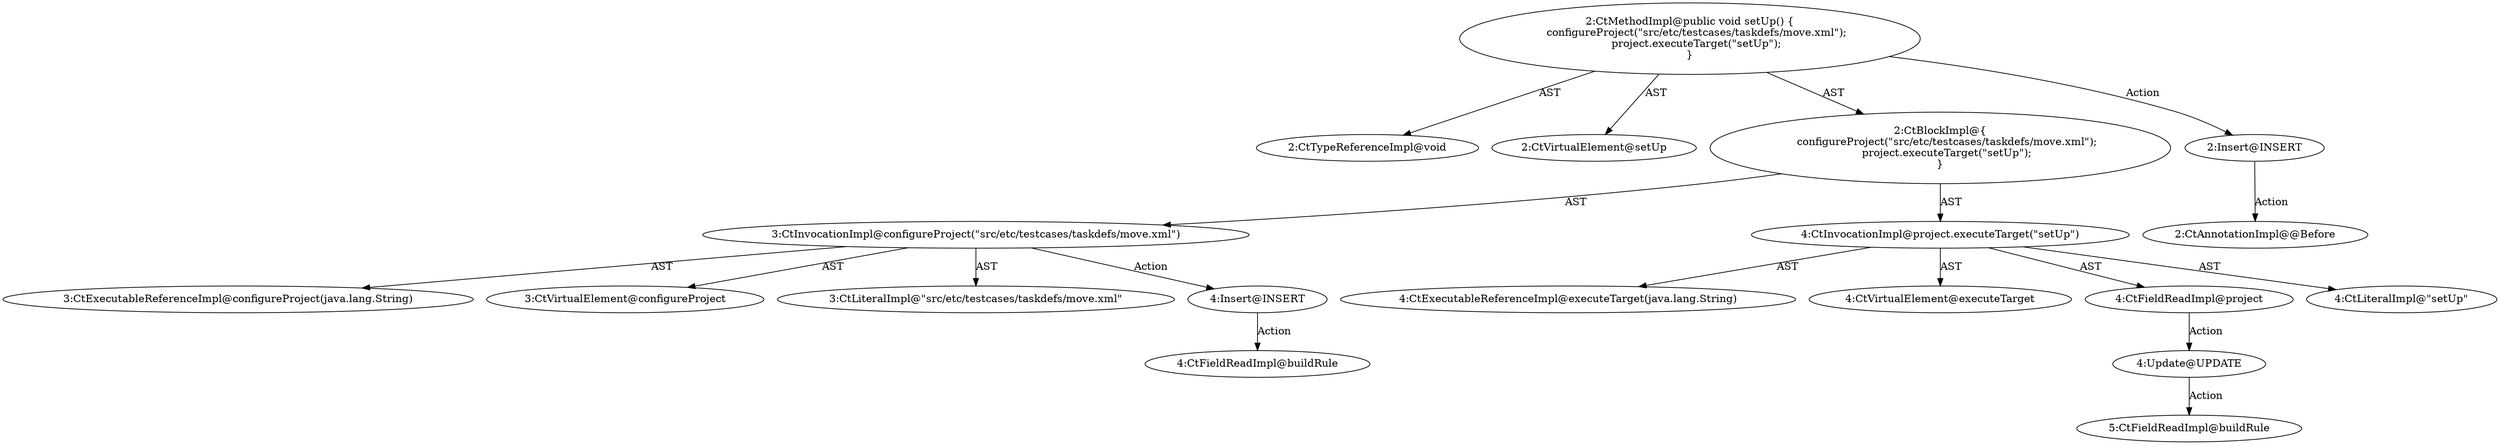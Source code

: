 digraph "setUp#?" {
0 [label="2:CtTypeReferenceImpl@void" shape=ellipse]
1 [label="2:CtVirtualElement@setUp" shape=ellipse]
2 [label="3:CtExecutableReferenceImpl@configureProject(java.lang.String)" shape=ellipse]
3 [label="3:CtVirtualElement@configureProject" shape=ellipse]
4 [label="3:CtLiteralImpl@\"src/etc/testcases/taskdefs/move.xml\"" shape=ellipse]
5 [label="3:CtInvocationImpl@configureProject(\"src/etc/testcases/taskdefs/move.xml\")" shape=ellipse]
6 [label="4:CtExecutableReferenceImpl@executeTarget(java.lang.String)" shape=ellipse]
7 [label="4:CtVirtualElement@executeTarget" shape=ellipse]
8 [label="4:CtFieldReadImpl@project" shape=ellipse]
9 [label="4:CtLiteralImpl@\"setUp\"" shape=ellipse]
10 [label="4:CtInvocationImpl@project.executeTarget(\"setUp\")" shape=ellipse]
11 [label="2:CtBlockImpl@\{
    configureProject(\"src/etc/testcases/taskdefs/move.xml\");
    project.executeTarget(\"setUp\");
\}" shape=ellipse]
12 [label="2:CtMethodImpl@public void setUp() \{
    configureProject(\"src/etc/testcases/taskdefs/move.xml\");
    project.executeTarget(\"setUp\");
\}" shape=ellipse]
13 [label="4:Update@UPDATE" shape=ellipse]
14 [label="5:CtFieldReadImpl@buildRule" shape=ellipse]
15 [label="2:Insert@INSERT" shape=ellipse]
16 [label="2:CtAnnotationImpl@@Before" shape=ellipse]
17 [label="4:Insert@INSERT" shape=ellipse]
18 [label="4:CtFieldReadImpl@buildRule" shape=ellipse]
5 -> 3 [label="AST"];
5 -> 2 [label="AST"];
5 -> 4 [label="AST"];
5 -> 17 [label="Action"];
8 -> 13 [label="Action"];
10 -> 7 [label="AST"];
10 -> 8 [label="AST"];
10 -> 6 [label="AST"];
10 -> 9 [label="AST"];
11 -> 5 [label="AST"];
11 -> 10 [label="AST"];
12 -> 1 [label="AST"];
12 -> 0 [label="AST"];
12 -> 11 [label="AST"];
12 -> 15 [label="Action"];
13 -> 14 [label="Action"];
15 -> 16 [label="Action"];
17 -> 18 [label="Action"];
}